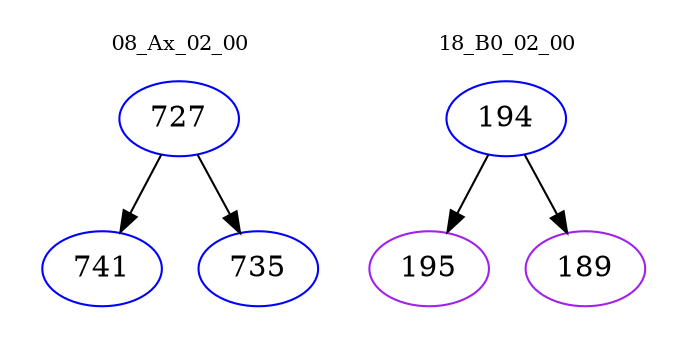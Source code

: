 digraph{
subgraph cluster_0 {
color = white
label = "08_Ax_02_00";
fontsize=10;
T0_727 [label="727", color="blue"]
T0_727 -> T0_741 [color="black"]
T0_741 [label="741", color="blue"]
T0_727 -> T0_735 [color="black"]
T0_735 [label="735", color="blue"]
}
subgraph cluster_1 {
color = white
label = "18_B0_02_00";
fontsize=10;
T1_194 [label="194", color="blue"]
T1_194 -> T1_195 [color="black"]
T1_195 [label="195", color="purple"]
T1_194 -> T1_189 [color="black"]
T1_189 [label="189", color="purple"]
}
}
